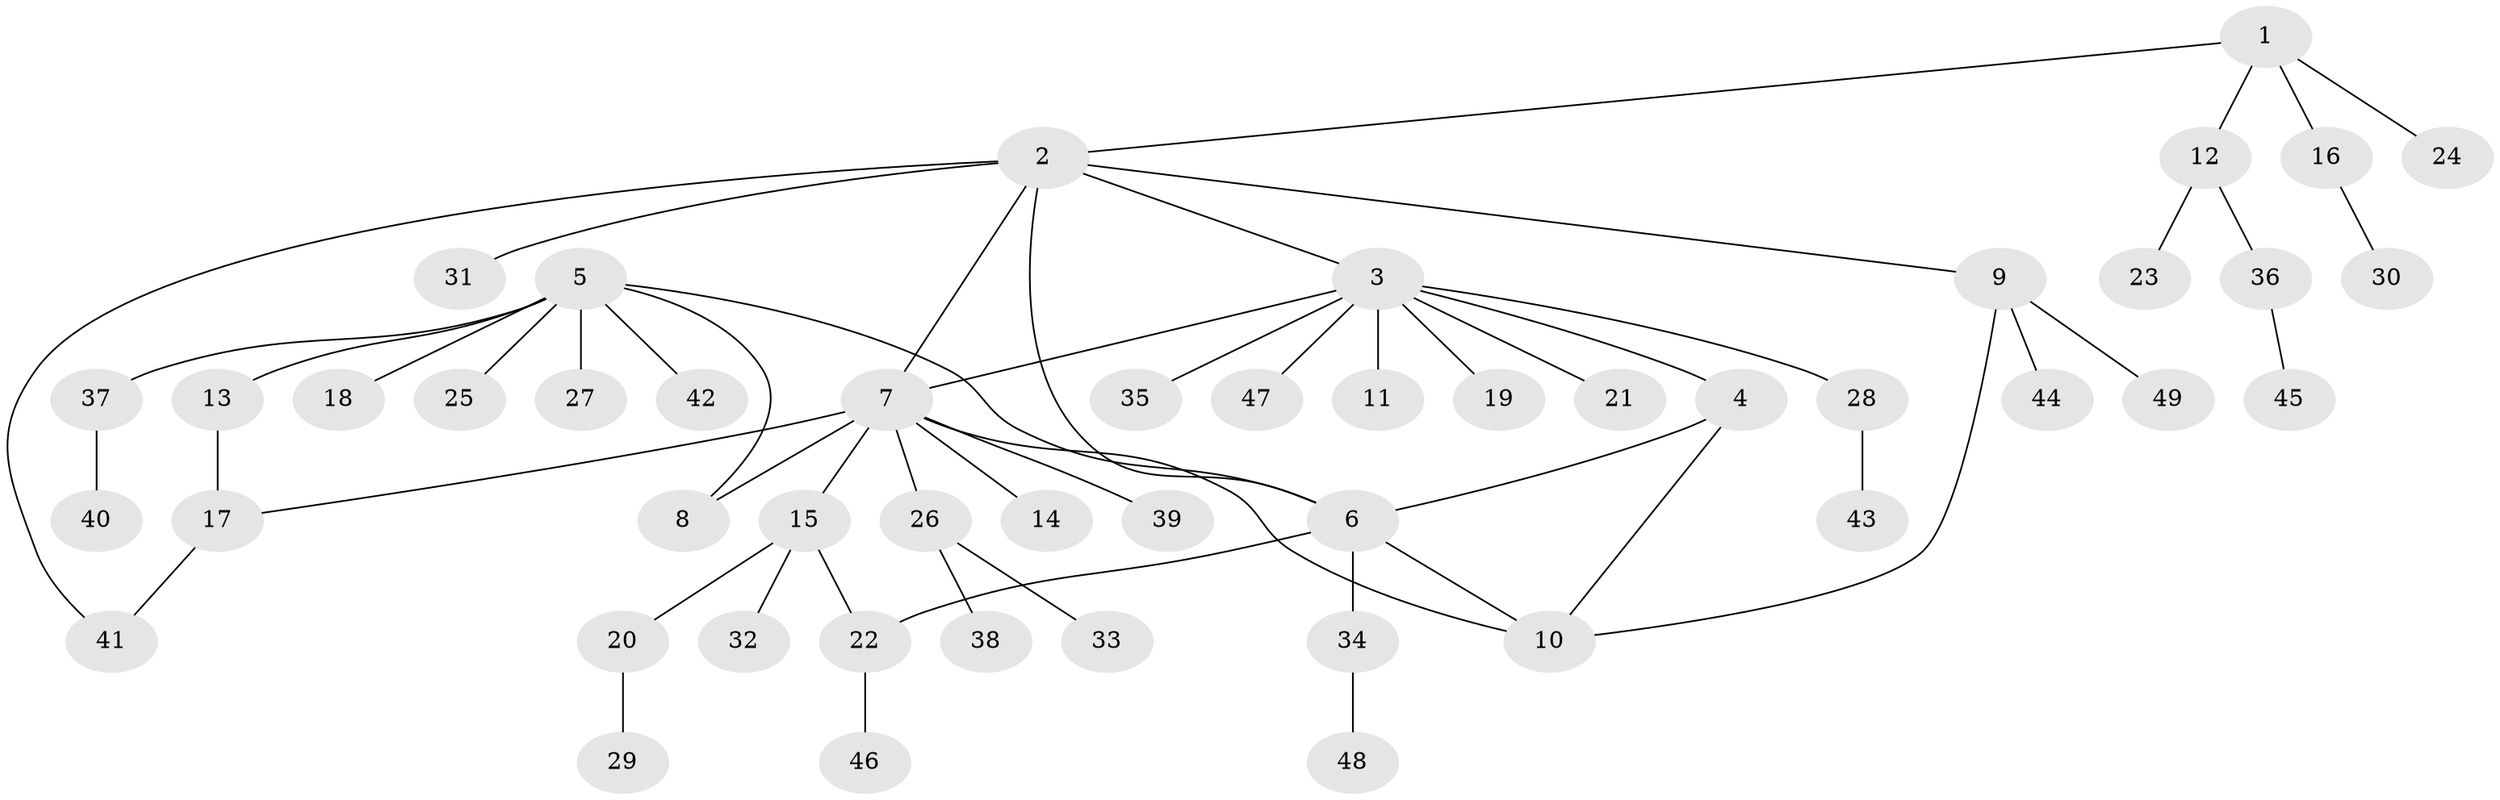 // coarse degree distribution, {4: 0.058823529411764705, 7: 0.08823529411764706, 8: 0.058823529411764705, 2: 0.17647058823529413, 3: 0.058823529411764705, 1: 0.5588235294117647}
// Generated by graph-tools (version 1.1) at 2025/52/02/27/25 19:52:16]
// undirected, 49 vertices, 57 edges
graph export_dot {
graph [start="1"]
  node [color=gray90,style=filled];
  1;
  2;
  3;
  4;
  5;
  6;
  7;
  8;
  9;
  10;
  11;
  12;
  13;
  14;
  15;
  16;
  17;
  18;
  19;
  20;
  21;
  22;
  23;
  24;
  25;
  26;
  27;
  28;
  29;
  30;
  31;
  32;
  33;
  34;
  35;
  36;
  37;
  38;
  39;
  40;
  41;
  42;
  43;
  44;
  45;
  46;
  47;
  48;
  49;
  1 -- 2;
  1 -- 12;
  1 -- 16;
  1 -- 24;
  2 -- 3;
  2 -- 6;
  2 -- 7;
  2 -- 9;
  2 -- 31;
  2 -- 41;
  3 -- 4;
  3 -- 7;
  3 -- 11;
  3 -- 19;
  3 -- 21;
  3 -- 28;
  3 -- 35;
  3 -- 47;
  4 -- 6;
  4 -- 10;
  5 -- 6;
  5 -- 8;
  5 -- 13;
  5 -- 18;
  5 -- 25;
  5 -- 27;
  5 -- 37;
  5 -- 42;
  6 -- 10;
  6 -- 22;
  6 -- 34;
  7 -- 8;
  7 -- 10;
  7 -- 14;
  7 -- 15;
  7 -- 17;
  7 -- 26;
  7 -- 39;
  9 -- 10;
  9 -- 44;
  9 -- 49;
  12 -- 23;
  12 -- 36;
  13 -- 17;
  15 -- 20;
  15 -- 22;
  15 -- 32;
  16 -- 30;
  17 -- 41;
  20 -- 29;
  22 -- 46;
  26 -- 33;
  26 -- 38;
  28 -- 43;
  34 -- 48;
  36 -- 45;
  37 -- 40;
}
